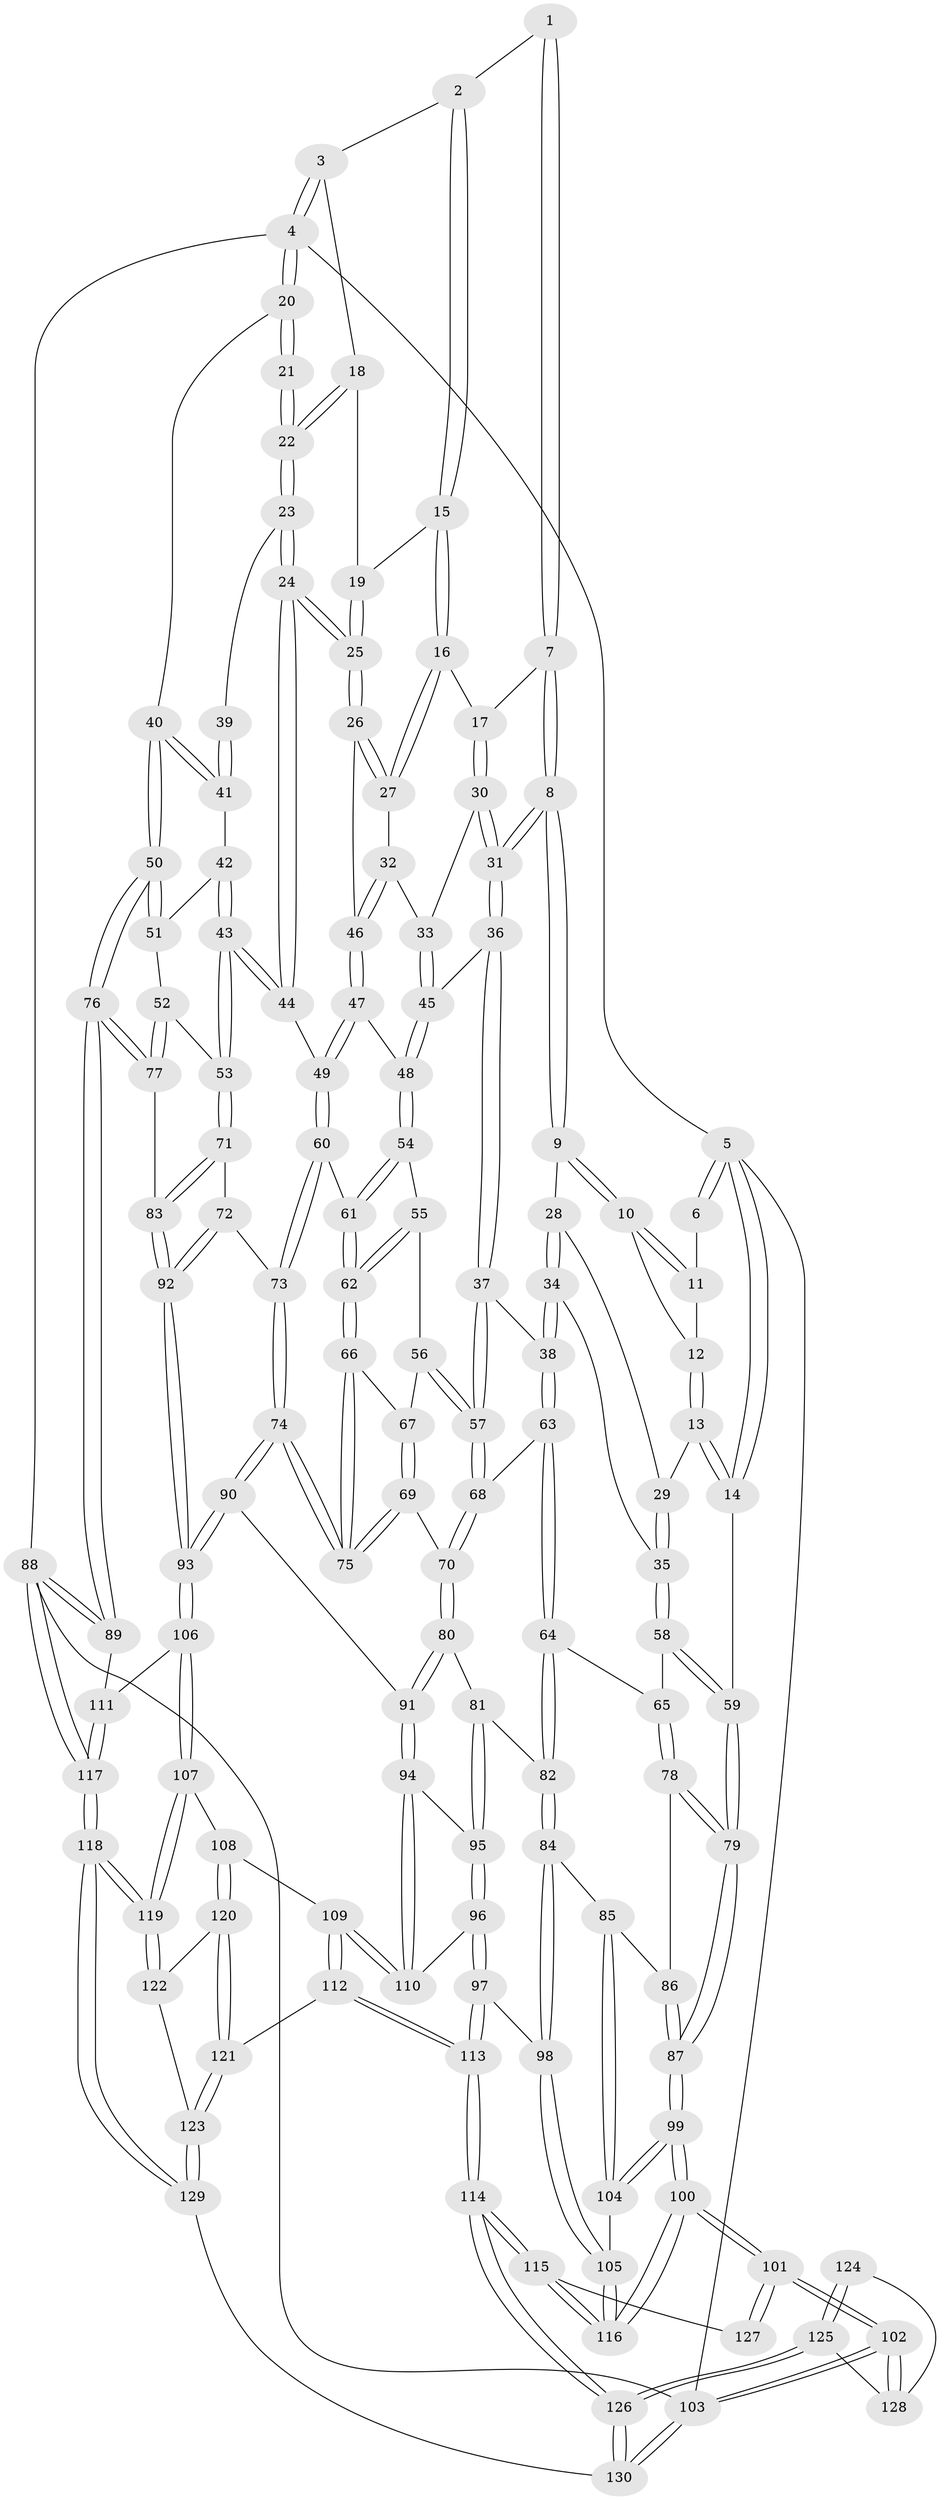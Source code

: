 // Generated by graph-tools (version 1.1) at 2025/50/03/09/25 03:50:58]
// undirected, 130 vertices, 322 edges
graph export_dot {
graph [start="1"]
  node [color=gray90,style=filled];
  1 [pos="+0.4286411039578708+0"];
  2 [pos="+0.5837809995274337+0"];
  3 [pos="+0.8727601028887627+0"];
  4 [pos="+1+0"];
  5 [pos="+0+0"];
  6 [pos="+0.14481517596132631+0"];
  7 [pos="+0.36518997243616436+0.08287420923181697"];
  8 [pos="+0.3229492388869897+0.14724714830699126"];
  9 [pos="+0.2360910437157986+0.13175310603972304"];
  10 [pos="+0.19708819502717548+0.06358487157070802"];
  11 [pos="+0.1562990162996571+0"];
  12 [pos="+0.025561102862498523+0.08967842042880096"];
  13 [pos="+0+0.17667624759429748"];
  14 [pos="+0+0.20614445748983015"];
  15 [pos="+0.6133651064966409+0.010591806376898058"];
  16 [pos="+0.6001566765585014+0.059288597575689155"];
  17 [pos="+0.575221508825341+0.07492941284385847"];
  18 [pos="+0.841832672683309+0.0402802805895962"];
  19 [pos="+0.7757791129955316+0.06483512364864037"];
  20 [pos="+1+0.06833184100920235"];
  21 [pos="+1+0.11903641128763102"];
  22 [pos="+0.8559811077520347+0.05583128296731841"];
  23 [pos="+0.8404466024469743+0.21282615563608415"];
  24 [pos="+0.7785582835045154+0.24831130380658722"];
  25 [pos="+0.7485917055531857+0.22175251562766116"];
  26 [pos="+0.7147896329475917+0.20870609468329468"];
  27 [pos="+0.6361961495107673+0.13165290083856376"];
  28 [pos="+0.2007983362442246+0.16326127982129177"];
  29 [pos="+0.13328946072452422+0.18600918713760128"];
  30 [pos="+0.49055767460466004+0.18960764304319225"];
  31 [pos="+0.3664967113158713+0.21372473667015127"];
  32 [pos="+0.5598521367535964+0.2501128975714452"];
  33 [pos="+0.5559099179430506+0.24985032578961103"];
  34 [pos="+0.19164696555665933+0.34656148860023134"];
  35 [pos="+0.10871127126009071+0.34464758784110383"];
  36 [pos="+0.3669043750667531+0.22400612064248593"];
  37 [pos="+0.35224062107205745+0.2786862208321044"];
  38 [pos="+0.21225584407407205+0.35916360222359167"];
  39 [pos="+0.9185783669904162+0.20711627830815532"];
  40 [pos="+1+0.3275174757589277"];
  41 [pos="+0.9405035323757783+0.2872904270363403"];
  42 [pos="+0.9345128450358715+0.30159764715216225"];
  43 [pos="+0.8409254816474925+0.37491462300695305"];
  44 [pos="+0.779127391504481+0.28140988367155423"];
  45 [pos="+0.5022444635098914+0.31252161988637006"];
  46 [pos="+0.6009633242141923+0.27831611692720937"];
  47 [pos="+0.6085521144709236+0.3206081498331424"];
  48 [pos="+0.5074318623204599+0.3422598594173674"];
  49 [pos="+0.6481267194518388+0.3814820789982466"];
  50 [pos="+1+0.3805090183311518"];
  51 [pos="+0.9565009099090256+0.32893695992506444"];
  52 [pos="+0.9134441568050956+0.41334392530359115"];
  53 [pos="+0.8470999779166158+0.3953842043771188"];
  54 [pos="+0.5072098437373301+0.34326435599503075"];
  55 [pos="+0.4787941861198827+0.3727210627362584"];
  56 [pos="+0.4338255883435722+0.38822976146075655"];
  57 [pos="+0.39158481881403895+0.3943729155442398"];
  58 [pos="+0.0537823718046851+0.36247932702260105"];
  59 [pos="+0+0.40449412271647994"];
  60 [pos="+0.6460408163574+0.3895091221377412"];
  61 [pos="+0.5745853858902673+0.40129582901415856"];
  62 [pos="+0.5300813459650818+0.4464901151179789"];
  63 [pos="+0.22080215300620615+0.3883795446219988"];
  64 [pos="+0.2217791740353022+0.4364581306285613"];
  65 [pos="+0.1681536143533297+0.45998755508830574"];
  66 [pos="+0.5285622671007546+0.4517080111907317"];
  67 [pos="+0.4905264497563302+0.4455882525433988"];
  68 [pos="+0.3846435689771875+0.41309927803905927"];
  69 [pos="+0.395554355026828+0.4863433860957489"];
  70 [pos="+0.376826132104496+0.4837528128872768"];
  71 [pos="+0.8278677748045828+0.42754976516828985"];
  72 [pos="+0.7405516941443315+0.49183481528968576"];
  73 [pos="+0.6725868898993212+0.4668826396841959"];
  74 [pos="+0.5648598255027689+0.5619362843915194"];
  75 [pos="+0.5387344314851472+0.528790780966391"];
  76 [pos="+1+0.5190356413089205"];
  77 [pos="+1+0.5182820994579304"];
  78 [pos="+0.14614537255767598+0.4798969194423447"];
  79 [pos="+0+0.4352976821263888"];
  80 [pos="+0.33872763190938077+0.5304082459444415"];
  81 [pos="+0.30431413170748584+0.5514995512702139"];
  82 [pos="+0.299698039587875+0.5525584521153915"];
  83 [pos="+0.893725761812386+0.5772491757670536"];
  84 [pos="+0.28059256195028653+0.5718468464113831"];
  85 [pos="+0.2021686622999259+0.6082433500417231"];
  86 [pos="+0.15365547464500887+0.5276267373039464"];
  87 [pos="+0+0.4894462873542189"];
  88 [pos="+1+1"];
  89 [pos="+1+0.7641355945902668"];
  90 [pos="+0.5623619321774235+0.6126560444455299"];
  91 [pos="+0.5336047510150291+0.6386532345675675"];
  92 [pos="+0.7833391750179077+0.6662613380419491"];
  93 [pos="+0.7739215403745272+0.6930201558453553"];
  94 [pos="+0.5245539874299923+0.6549943057822574"];
  95 [pos="+0.3961450234092248+0.6576380561623214"];
  96 [pos="+0.36399985199499235+0.7413956381445114"];
  97 [pos="+0.3450741174313636+0.7548518750280866"];
  98 [pos="+0.33242289803157193+0.7556457276744375"];
  99 [pos="+0+0.7199139278480831"];
  100 [pos="+0+0.7774326899846797"];
  101 [pos="+0+0.8288609617037289"];
  102 [pos="+0+1"];
  103 [pos="+0+1"];
  104 [pos="+0.14765892069976222+0.661368713247452"];
  105 [pos="+0.26513775378571264+0.8003594610041773"];
  106 [pos="+0.7747293951119765+0.6964337088874406"];
  107 [pos="+0.7406990155576817+0.7653756482072793"];
  108 [pos="+0.7333264698945618+0.7706014678387042"];
  109 [pos="+0.5236563311278881+0.7655673900277887"];
  110 [pos="+0.5136488536189248+0.7257502490086212"];
  111 [pos="+0.8252597380449684+0.7185474485921945"];
  112 [pos="+0.5032445571512953+0.8747960415966723"];
  113 [pos="+0.4786353396161173+0.8886830764413549"];
  114 [pos="+0.36812707938415945+1"];
  115 [pos="+0.2596771500638725+0.8637852171503747"];
  116 [pos="+0.2611242497459549+0.8174492942358029"];
  117 [pos="+1+1"];
  118 [pos="+1+1"];
  119 [pos="+0.8677558586534155+1"];
  120 [pos="+0.6810426021463647+0.8426224360593366"];
  121 [pos="+0.5070281409755963+0.8760645654242278"];
  122 [pos="+0.6820243136857381+0.8983815543911894"];
  123 [pos="+0.6277079568739915+0.9791636027354892"];
  124 [pos="+0.1661564614669796+0.9327578225456332"];
  125 [pos="+0.22296303015617192+0.9966511840765503"];
  126 [pos="+0.36203630633903067+1"];
  127 [pos="+0.16417375057693465+0.8950791531940215"];
  128 [pos="+0.1554068960350891+0.9766155679708092"];
  129 [pos="+0.709072107597626+1"];
  130 [pos="+0.3646122536826804+1"];
  1 -- 2;
  1 -- 7;
  1 -- 7;
  2 -- 3;
  2 -- 15;
  2 -- 15;
  3 -- 4;
  3 -- 4;
  3 -- 18;
  4 -- 5;
  4 -- 20;
  4 -- 20;
  4 -- 88;
  5 -- 6;
  5 -- 6;
  5 -- 14;
  5 -- 14;
  5 -- 103;
  6 -- 11;
  7 -- 8;
  7 -- 8;
  7 -- 17;
  8 -- 9;
  8 -- 9;
  8 -- 31;
  8 -- 31;
  9 -- 10;
  9 -- 10;
  9 -- 28;
  10 -- 11;
  10 -- 11;
  10 -- 12;
  11 -- 12;
  12 -- 13;
  12 -- 13;
  13 -- 14;
  13 -- 14;
  13 -- 29;
  14 -- 59;
  15 -- 16;
  15 -- 16;
  15 -- 19;
  16 -- 17;
  16 -- 27;
  16 -- 27;
  17 -- 30;
  17 -- 30;
  18 -- 19;
  18 -- 22;
  18 -- 22;
  19 -- 25;
  19 -- 25;
  20 -- 21;
  20 -- 21;
  20 -- 40;
  21 -- 22;
  21 -- 22;
  22 -- 23;
  22 -- 23;
  23 -- 24;
  23 -- 24;
  23 -- 39;
  24 -- 25;
  24 -- 25;
  24 -- 44;
  24 -- 44;
  25 -- 26;
  25 -- 26;
  26 -- 27;
  26 -- 27;
  26 -- 46;
  27 -- 32;
  28 -- 29;
  28 -- 34;
  28 -- 34;
  29 -- 35;
  29 -- 35;
  30 -- 31;
  30 -- 31;
  30 -- 33;
  31 -- 36;
  31 -- 36;
  32 -- 33;
  32 -- 46;
  32 -- 46;
  33 -- 45;
  33 -- 45;
  34 -- 35;
  34 -- 38;
  34 -- 38;
  35 -- 58;
  35 -- 58;
  36 -- 37;
  36 -- 37;
  36 -- 45;
  37 -- 38;
  37 -- 57;
  37 -- 57;
  38 -- 63;
  38 -- 63;
  39 -- 41;
  39 -- 41;
  40 -- 41;
  40 -- 41;
  40 -- 50;
  40 -- 50;
  41 -- 42;
  42 -- 43;
  42 -- 43;
  42 -- 51;
  43 -- 44;
  43 -- 44;
  43 -- 53;
  43 -- 53;
  44 -- 49;
  45 -- 48;
  45 -- 48;
  46 -- 47;
  46 -- 47;
  47 -- 48;
  47 -- 49;
  47 -- 49;
  48 -- 54;
  48 -- 54;
  49 -- 60;
  49 -- 60;
  50 -- 51;
  50 -- 51;
  50 -- 76;
  50 -- 76;
  51 -- 52;
  52 -- 53;
  52 -- 77;
  52 -- 77;
  53 -- 71;
  53 -- 71;
  54 -- 55;
  54 -- 61;
  54 -- 61;
  55 -- 56;
  55 -- 62;
  55 -- 62;
  56 -- 57;
  56 -- 57;
  56 -- 67;
  57 -- 68;
  57 -- 68;
  58 -- 59;
  58 -- 59;
  58 -- 65;
  59 -- 79;
  59 -- 79;
  60 -- 61;
  60 -- 73;
  60 -- 73;
  61 -- 62;
  61 -- 62;
  62 -- 66;
  62 -- 66;
  63 -- 64;
  63 -- 64;
  63 -- 68;
  64 -- 65;
  64 -- 82;
  64 -- 82;
  65 -- 78;
  65 -- 78;
  66 -- 67;
  66 -- 75;
  66 -- 75;
  67 -- 69;
  67 -- 69;
  68 -- 70;
  68 -- 70;
  69 -- 70;
  69 -- 75;
  69 -- 75;
  70 -- 80;
  70 -- 80;
  71 -- 72;
  71 -- 83;
  71 -- 83;
  72 -- 73;
  72 -- 92;
  72 -- 92;
  73 -- 74;
  73 -- 74;
  74 -- 75;
  74 -- 75;
  74 -- 90;
  74 -- 90;
  76 -- 77;
  76 -- 77;
  76 -- 89;
  76 -- 89;
  77 -- 83;
  78 -- 79;
  78 -- 79;
  78 -- 86;
  79 -- 87;
  79 -- 87;
  80 -- 81;
  80 -- 91;
  80 -- 91;
  81 -- 82;
  81 -- 95;
  81 -- 95;
  82 -- 84;
  82 -- 84;
  83 -- 92;
  83 -- 92;
  84 -- 85;
  84 -- 98;
  84 -- 98;
  85 -- 86;
  85 -- 104;
  85 -- 104;
  86 -- 87;
  86 -- 87;
  87 -- 99;
  87 -- 99;
  88 -- 89;
  88 -- 89;
  88 -- 117;
  88 -- 117;
  88 -- 103;
  89 -- 111;
  90 -- 91;
  90 -- 93;
  90 -- 93;
  91 -- 94;
  91 -- 94;
  92 -- 93;
  92 -- 93;
  93 -- 106;
  93 -- 106;
  94 -- 95;
  94 -- 110;
  94 -- 110;
  95 -- 96;
  95 -- 96;
  96 -- 97;
  96 -- 97;
  96 -- 110;
  97 -- 98;
  97 -- 113;
  97 -- 113;
  98 -- 105;
  98 -- 105;
  99 -- 100;
  99 -- 100;
  99 -- 104;
  99 -- 104;
  100 -- 101;
  100 -- 101;
  100 -- 116;
  100 -- 116;
  101 -- 102;
  101 -- 102;
  101 -- 127;
  101 -- 127;
  102 -- 103;
  102 -- 103;
  102 -- 128;
  102 -- 128;
  103 -- 130;
  103 -- 130;
  104 -- 105;
  105 -- 116;
  105 -- 116;
  106 -- 107;
  106 -- 107;
  106 -- 111;
  107 -- 108;
  107 -- 119;
  107 -- 119;
  108 -- 109;
  108 -- 120;
  108 -- 120;
  109 -- 110;
  109 -- 110;
  109 -- 112;
  109 -- 112;
  111 -- 117;
  111 -- 117;
  112 -- 113;
  112 -- 113;
  112 -- 121;
  113 -- 114;
  113 -- 114;
  114 -- 115;
  114 -- 115;
  114 -- 126;
  114 -- 126;
  115 -- 116;
  115 -- 116;
  115 -- 127;
  117 -- 118;
  117 -- 118;
  118 -- 119;
  118 -- 119;
  118 -- 129;
  118 -- 129;
  119 -- 122;
  119 -- 122;
  120 -- 121;
  120 -- 121;
  120 -- 122;
  121 -- 123;
  121 -- 123;
  122 -- 123;
  123 -- 129;
  123 -- 129;
  124 -- 125;
  124 -- 125;
  124 -- 128;
  125 -- 126;
  125 -- 126;
  125 -- 128;
  126 -- 130;
  126 -- 130;
  129 -- 130;
}
